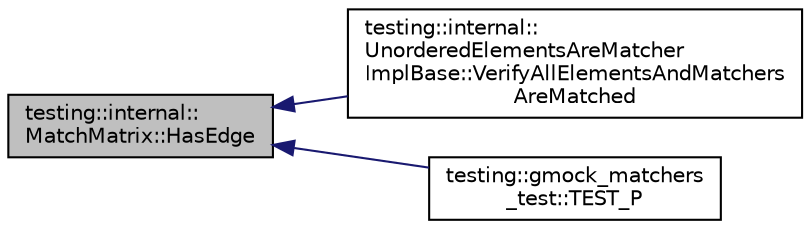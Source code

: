 digraph "testing::internal::MatchMatrix::HasEdge"
{
  edge [fontname="Helvetica",fontsize="10",labelfontname="Helvetica",labelfontsize="10"];
  node [fontname="Helvetica",fontsize="10",shape=record];
  rankdir="LR";
  Node7 [label="testing::internal::\lMatchMatrix::HasEdge",height=0.2,width=0.4,color="black", fillcolor="grey75", style="filled", fontcolor="black"];
  Node7 -> Node8 [dir="back",color="midnightblue",fontsize="10",style="solid",fontname="Helvetica"];
  Node8 [label="testing::internal::\lUnorderedElementsAreMatcher\lImplBase::VerifyAllElementsAndMatchers\lAreMatched",height=0.2,width=0.4,color="black", fillcolor="white", style="filled",URL="$de/d3d/classtesting_1_1internal_1_1_unordered_elements_are_matcher_impl_base.html#a2acbd8f42cb60d9b6d5d7779f156798d"];
  Node7 -> Node9 [dir="back",color="midnightblue",fontsize="10",style="solid",fontname="Helvetica"];
  Node9 [label="testing::gmock_matchers\l_test::TEST_P",height=0.2,width=0.4,color="black", fillcolor="white", style="filled",URL="$d5/de1/namespacetesting_1_1gmock__matchers__test.html#a20589d957fcfe5399e249084dbc23e82"];
}
